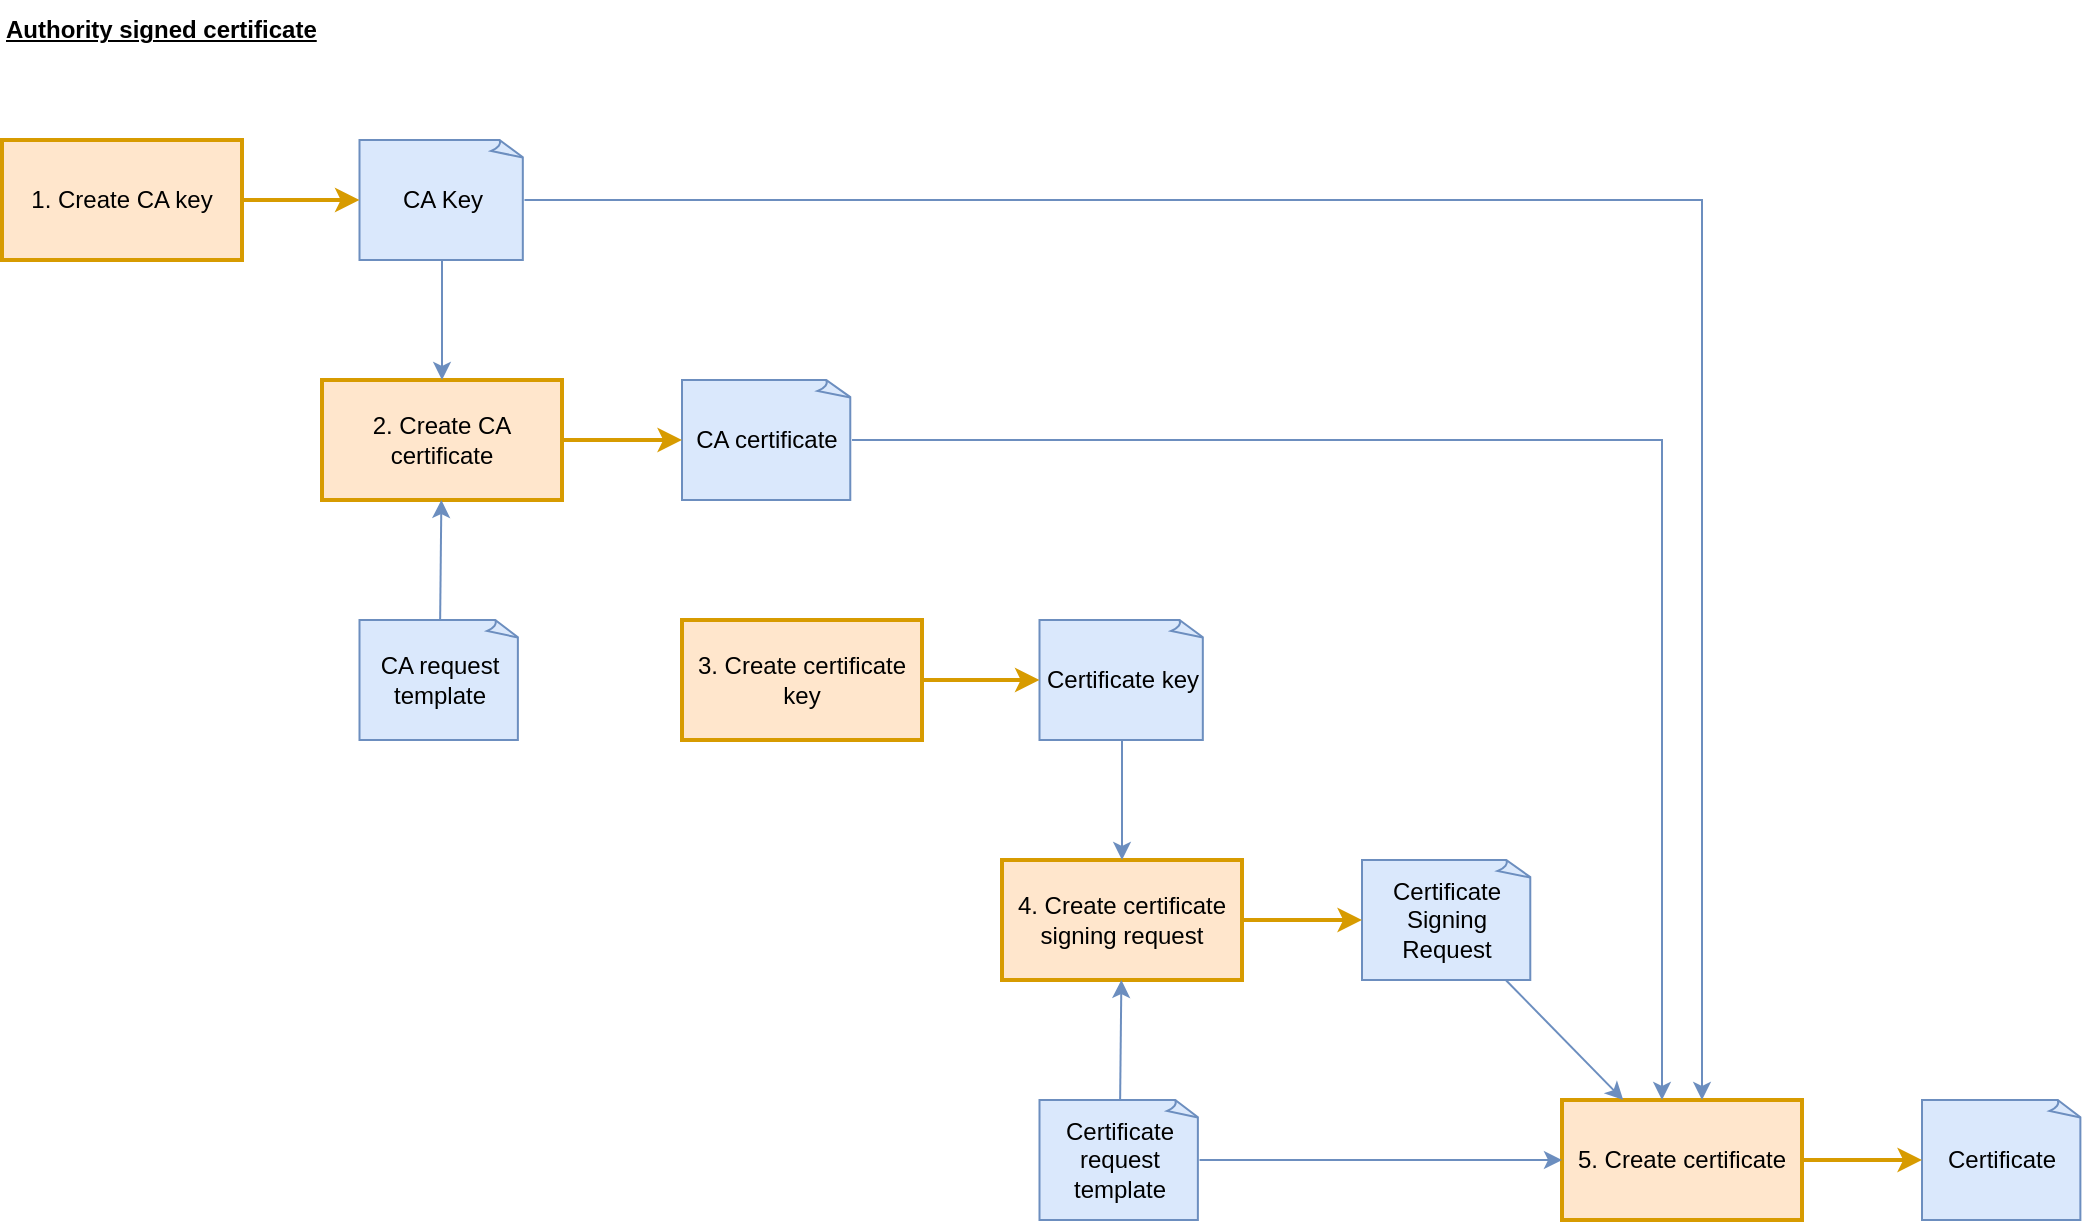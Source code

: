 <mxfile version="26.2.15">
  <diagram name="Page-1" id="GPCsjNSLJhdtyKksL7qd">
    <mxGraphModel dx="2100" dy="2034" grid="1" gridSize="10" guides="1" tooltips="1" connect="1" arrows="1" fold="1" page="1" pageScale="1" pageWidth="827" pageHeight="1169" math="0" shadow="0">
      <root>
        <mxCell id="0" />
        <mxCell id="1" parent="0" />
        <mxCell id="1e5mrHVx4v3nXohVyHIT-2" value="3. Create certificate key" style="rounded=0;whiteSpace=wrap;html=1;fillColor=#ffe6cc;strokeColor=#d79b00;strokeWidth=2;" vertex="1" parent="1">
          <mxGeometry x="80" y="120" width="120" height="60" as="geometry" />
        </mxCell>
        <mxCell id="1e5mrHVx4v3nXohVyHIT-3" value="4. Create certificate signing request" style="rounded=0;whiteSpace=wrap;html=1;fillColor=#ffe6cc;strokeColor=#d79b00;strokeWidth=2;" vertex="1" parent="1">
          <mxGeometry x="240" y="240" width="120" height="60" as="geometry" />
        </mxCell>
        <mxCell id="1e5mrHVx4v3nXohVyHIT-4" value="Certificate key" style="whiteSpace=wrap;html=1;shape=mxgraph.basic.document;fillColor=#dae8fc;strokeColor=#6c8ebf;" vertex="1" parent="1">
          <mxGeometry x="258.75" y="120" width="82.5" height="60" as="geometry" />
        </mxCell>
        <mxCell id="1e5mrHVx4v3nXohVyHIT-5" value="Certificate Signing Request" style="whiteSpace=wrap;html=1;shape=mxgraph.basic.document;fillColor=#dae8fc;strokeColor=#6c8ebf;" vertex="1" parent="1">
          <mxGeometry x="420" y="240" width="85" height="60" as="geometry" />
        </mxCell>
        <mxCell id="1e5mrHVx4v3nXohVyHIT-6" value="Certificate request template" style="whiteSpace=wrap;html=1;shape=mxgraph.basic.document;fillColor=#dae8fc;strokeColor=#6c8ebf;" vertex="1" parent="1">
          <mxGeometry x="258.75" y="360" width="80" height="60" as="geometry" />
        </mxCell>
        <mxCell id="1e5mrHVx4v3nXohVyHIT-7" value="5. Create certificate" style="rounded=0;whiteSpace=wrap;html=1;fillColor=#ffe6cc;strokeColor=#d79b00;strokeWidth=2;" vertex="1" parent="1">
          <mxGeometry x="520" y="360" width="120" height="60" as="geometry" />
        </mxCell>
        <mxCell id="1e5mrHVx4v3nXohVyHIT-8" value="" style="endArrow=classic;html=1;rounded=0;strokeWidth=2;fillColor=#ffe6cc;strokeColor=#d79b00;" edge="1" parent="1" source="1e5mrHVx4v3nXohVyHIT-2" target="1e5mrHVx4v3nXohVyHIT-4">
          <mxGeometry width="50" height="50" relative="1" as="geometry">
            <mxPoint x="480" y="380" as="sourcePoint" />
            <mxPoint x="530" y="330" as="targetPoint" />
          </mxGeometry>
        </mxCell>
        <mxCell id="1e5mrHVx4v3nXohVyHIT-9" value="" style="endArrow=classic;html=1;rounded=0;fillColor=#dae8fc;strokeColor=#6c8ebf;" edge="1" parent="1" source="1e5mrHVx4v3nXohVyHIT-4" target="1e5mrHVx4v3nXohVyHIT-3">
          <mxGeometry width="50" height="50" relative="1" as="geometry">
            <mxPoint x="480" y="380" as="sourcePoint" />
            <mxPoint x="370" y="260" as="targetPoint" />
          </mxGeometry>
        </mxCell>
        <mxCell id="1e5mrHVx4v3nXohVyHIT-10" value="" style="endArrow=classic;html=1;rounded=0;fillColor=#dae8fc;strokeColor=#6c8ebf;" edge="1" parent="1" source="1e5mrHVx4v3nXohVyHIT-6" target="1e5mrHVx4v3nXohVyHIT-3">
          <mxGeometry width="50" height="50" relative="1" as="geometry">
            <mxPoint x="480" y="380" as="sourcePoint" />
            <mxPoint x="530" y="330" as="targetPoint" />
          </mxGeometry>
        </mxCell>
        <mxCell id="1e5mrHVx4v3nXohVyHIT-11" value="" style="endArrow=classic;html=1;rounded=0;strokeWidth=2;fillColor=#ffe6cc;strokeColor=#d79b00;" edge="1" parent="1" source="1e5mrHVx4v3nXohVyHIT-3" target="1e5mrHVx4v3nXohVyHIT-5">
          <mxGeometry width="50" height="50" relative="1" as="geometry">
            <mxPoint x="440" y="270" as="sourcePoint" />
            <mxPoint x="530" y="330" as="targetPoint" />
          </mxGeometry>
        </mxCell>
        <mxCell id="1e5mrHVx4v3nXohVyHIT-12" value="Certificate" style="whiteSpace=wrap;html=1;shape=mxgraph.basic.document;fillColor=#dae8fc;strokeColor=#6c8ebf;" vertex="1" parent="1">
          <mxGeometry x="700" y="360" width="80" height="60" as="geometry" />
        </mxCell>
        <mxCell id="1e5mrHVx4v3nXohVyHIT-13" value="" style="endArrow=classic;html=1;rounded=0;fillColor=#dae8fc;strokeColor=#6c8ebf;" edge="1" parent="1" source="1e5mrHVx4v3nXohVyHIT-5" target="1e5mrHVx4v3nXohVyHIT-7">
          <mxGeometry width="50" height="50" relative="1" as="geometry">
            <mxPoint x="480" y="380" as="sourcePoint" />
            <mxPoint x="530" y="330" as="targetPoint" />
          </mxGeometry>
        </mxCell>
        <mxCell id="1e5mrHVx4v3nXohVyHIT-15" value="" style="endArrow=classic;html=1;rounded=0;fillColor=#dae8fc;strokeColor=#6c8ebf;elbow=vertical;" edge="1" parent="1" source="1e5mrHVx4v3nXohVyHIT-6" target="1e5mrHVx4v3nXohVyHIT-7">
          <mxGeometry width="50" height="50" relative="1" as="geometry">
            <mxPoint x="400" y="290" as="sourcePoint" />
            <mxPoint x="530" y="330" as="targetPoint" />
          </mxGeometry>
        </mxCell>
        <mxCell id="1e5mrHVx4v3nXohVyHIT-16" value="" style="endArrow=classic;html=1;rounded=0;strokeWidth=2;fillColor=#ffe6cc;strokeColor=#d79b00;" edge="1" parent="1" source="1e5mrHVx4v3nXohVyHIT-7" target="1e5mrHVx4v3nXohVyHIT-12">
          <mxGeometry width="50" height="50" relative="1" as="geometry">
            <mxPoint x="470" y="420" as="sourcePoint" />
            <mxPoint x="520" y="370" as="targetPoint" />
          </mxGeometry>
        </mxCell>
        <mxCell id="1e5mrHVx4v3nXohVyHIT-17" value="Authority signed certificate" style="text;html=1;align=left;verticalAlign=middle;whiteSpace=wrap;rounded=0;fontStyle=5" vertex="1" parent="1">
          <mxGeometry x="-260" y="-190" width="240" height="30" as="geometry" />
        </mxCell>
        <mxCell id="1e5mrHVx4v3nXohVyHIT-18" value="1. Create CA key" style="rounded=0;whiteSpace=wrap;html=1;fillColor=#ffe6cc;strokeColor=#d79b00;strokeWidth=2;" vertex="1" parent="1">
          <mxGeometry x="-260" y="-120" width="120" height="60" as="geometry" />
        </mxCell>
        <mxCell id="1e5mrHVx4v3nXohVyHIT-19" value="2. Create CA certificate" style="rounded=0;whiteSpace=wrap;html=1;fillColor=#ffe6cc;strokeColor=#d79b00;strokeWidth=2;" vertex="1" parent="1">
          <mxGeometry x="-100" width="120" height="60" as="geometry" />
        </mxCell>
        <mxCell id="1e5mrHVx4v3nXohVyHIT-20" value="CA Key" style="whiteSpace=wrap;html=1;shape=mxgraph.basic.document;fillColor=#dae8fc;strokeColor=#6c8ebf;" vertex="1" parent="1">
          <mxGeometry x="-81.25" y="-120" width="82.5" height="60" as="geometry" />
        </mxCell>
        <mxCell id="1e5mrHVx4v3nXohVyHIT-21" value="CA certificate" style="whiteSpace=wrap;html=1;shape=mxgraph.basic.document;fillColor=#dae8fc;strokeColor=#6c8ebf;" vertex="1" parent="1">
          <mxGeometry x="80" width="85" height="60" as="geometry" />
        </mxCell>
        <mxCell id="1e5mrHVx4v3nXohVyHIT-22" value="CA request template" style="whiteSpace=wrap;html=1;shape=mxgraph.basic.document;fillColor=#dae8fc;strokeColor=#6c8ebf;" vertex="1" parent="1">
          <mxGeometry x="-81.25" y="120" width="80" height="60" as="geometry" />
        </mxCell>
        <mxCell id="1e5mrHVx4v3nXohVyHIT-23" value="" style="endArrow=classic;html=1;rounded=0;strokeWidth=2;fillColor=#ffe6cc;strokeColor=#d79b00;" edge="1" parent="1" source="1e5mrHVx4v3nXohVyHIT-18" target="1e5mrHVx4v3nXohVyHIT-20">
          <mxGeometry width="50" height="50" relative="1" as="geometry">
            <mxPoint x="140" y="160" as="sourcePoint" />
            <mxPoint x="190" y="110" as="targetPoint" />
          </mxGeometry>
        </mxCell>
        <mxCell id="1e5mrHVx4v3nXohVyHIT-24" value="" style="endArrow=classic;html=1;rounded=0;fillColor=#dae8fc;strokeColor=#6c8ebf;" edge="1" parent="1" source="1e5mrHVx4v3nXohVyHIT-22" target="1e5mrHVx4v3nXohVyHIT-19">
          <mxGeometry width="50" height="50" relative="1" as="geometry">
            <mxPoint x="140" y="160" as="sourcePoint" />
            <mxPoint x="190" y="110" as="targetPoint" />
          </mxGeometry>
        </mxCell>
        <mxCell id="1e5mrHVx4v3nXohVyHIT-25" value="" style="endArrow=classic;html=1;rounded=0;strokeWidth=2;fillColor=#ffe6cc;strokeColor=#d79b00;" edge="1" parent="1" source="1e5mrHVx4v3nXohVyHIT-19" target="1e5mrHVx4v3nXohVyHIT-21">
          <mxGeometry width="50" height="50" relative="1" as="geometry">
            <mxPoint x="100" y="50" as="sourcePoint" />
            <mxPoint x="190" y="110" as="targetPoint" />
          </mxGeometry>
        </mxCell>
        <mxCell id="1e5mrHVx4v3nXohVyHIT-26" value="" style="endArrow=classic;html=1;rounded=0;fillColor=#dae8fc;strokeColor=#6c8ebf;" edge="1" parent="1" source="1e5mrHVx4v3nXohVyHIT-20" target="1e5mrHVx4v3nXohVyHIT-19">
          <mxGeometry width="50" height="50" relative="1" as="geometry">
            <mxPoint x="-31" y="130" as="sourcePoint" />
            <mxPoint x="-30" y="70" as="targetPoint" />
          </mxGeometry>
        </mxCell>
        <mxCell id="1e5mrHVx4v3nXohVyHIT-27" value="" style="endArrow=classic;html=1;rounded=0;fillColor=#dae8fc;strokeColor=#6c8ebf;edgeStyle=orthogonalEdgeStyle;" edge="1" parent="1" source="1e5mrHVx4v3nXohVyHIT-20" target="1e5mrHVx4v3nXohVyHIT-7">
          <mxGeometry width="50" height="50" relative="1" as="geometry">
            <mxPoint x="310" y="590" as="sourcePoint" />
            <mxPoint x="310" y="650" as="targetPoint" />
            <Array as="points">
              <mxPoint x="590" y="-90" />
            </Array>
          </mxGeometry>
        </mxCell>
        <mxCell id="1e5mrHVx4v3nXohVyHIT-28" value="" style="endArrow=classic;html=1;rounded=0;fillColor=#dae8fc;strokeColor=#6c8ebf;edgeStyle=orthogonalEdgeStyle;" edge="1" parent="1" source="1e5mrHVx4v3nXohVyHIT-21" target="1e5mrHVx4v3nXohVyHIT-7">
          <mxGeometry width="50" height="50" relative="1" as="geometry">
            <mxPoint x="320" y="600" as="sourcePoint" />
            <mxPoint x="320" y="660" as="targetPoint" />
            <Array as="points">
              <mxPoint x="570" y="30" />
            </Array>
          </mxGeometry>
        </mxCell>
      </root>
    </mxGraphModel>
  </diagram>
</mxfile>
